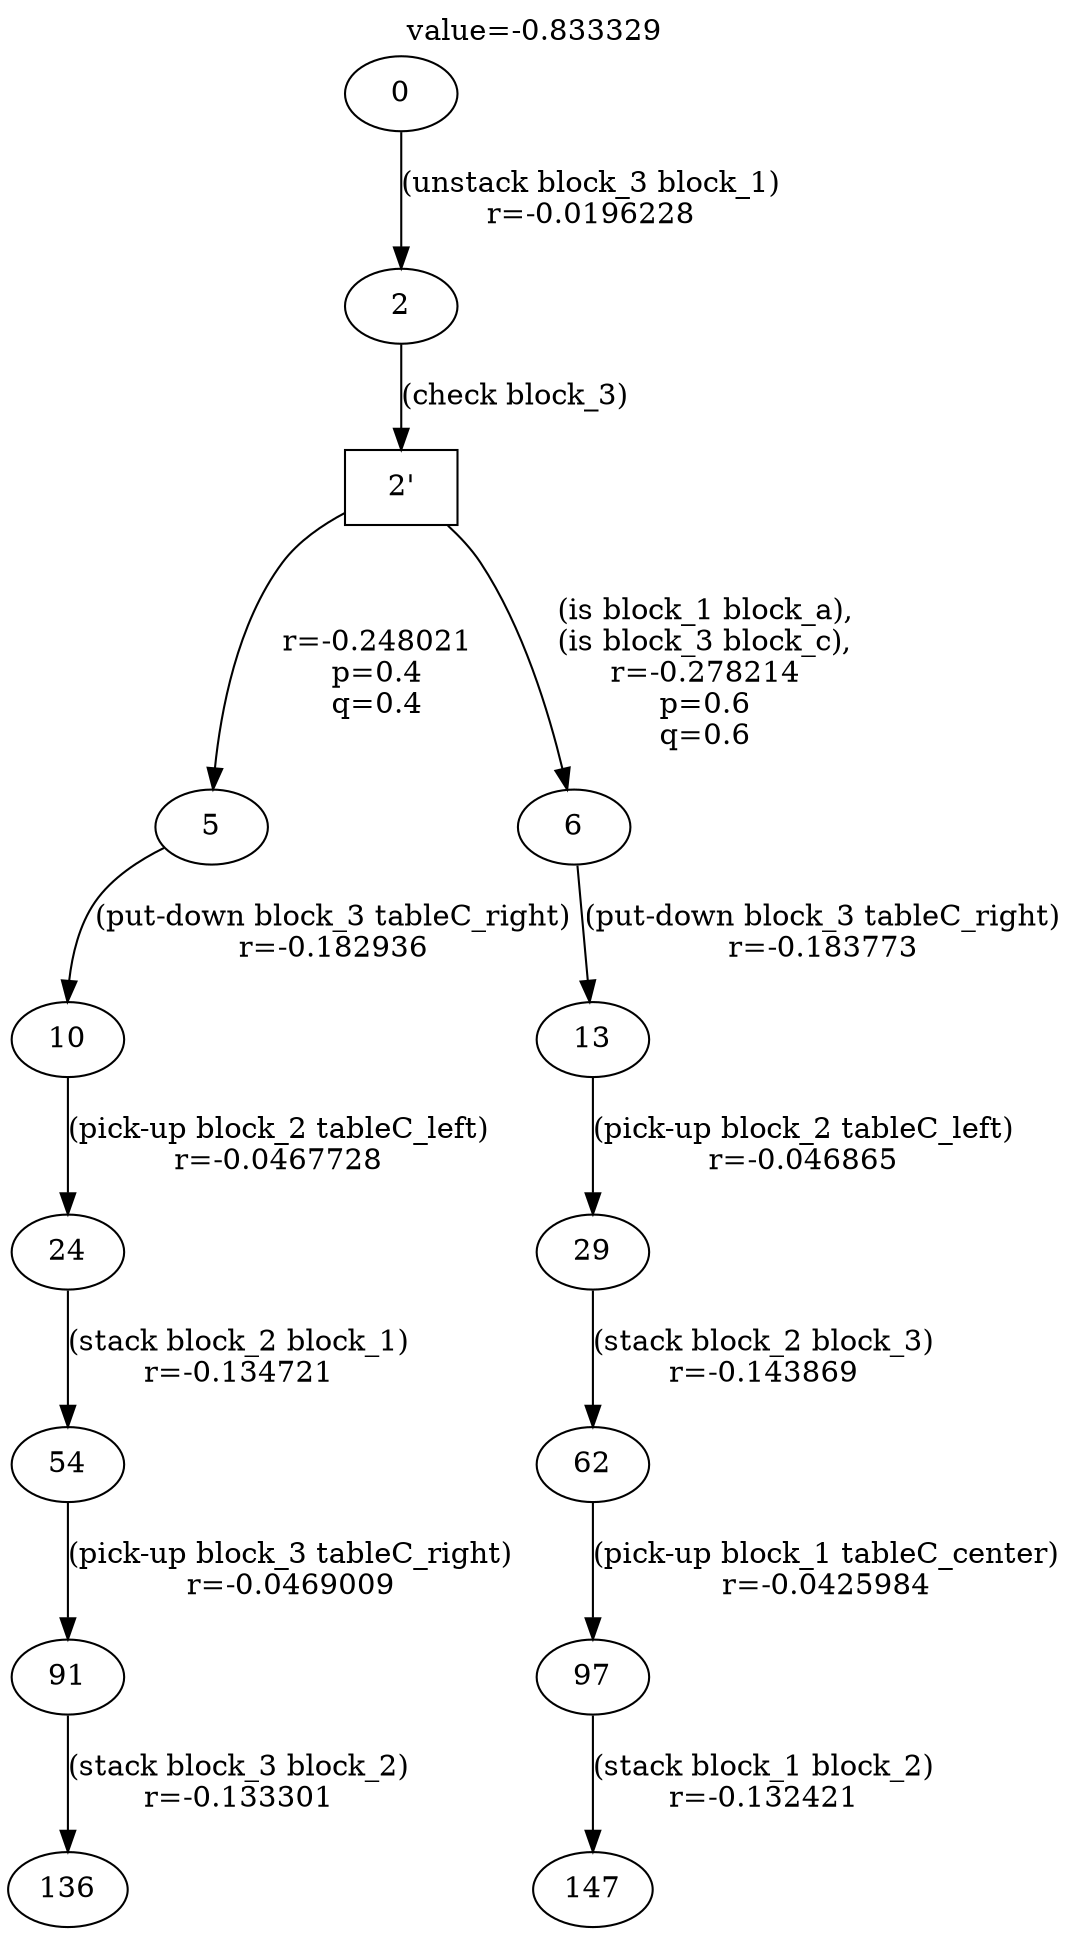 digraph g{
label="value=-0.833329"
labelloc=top
0->2 [ label="(unstack block_3 block_1)
r=-0.0196228" ];
"2'" [ shape=box ] ;
2->"2'" [ label="(check block_3)" ];
"2'"->5 [ label="
r=-0.248021
p=0.4
q=0.4" ];
5->10 [ label="(put-down block_3 tableC_right)
r=-0.182936" ];
10->24 [ label="(pick-up block_2 tableC_left)
r=-0.0467728" ];
24->54 [ label="(stack block_2 block_1)
r=-0.134721" ];
54->91 [ label="(pick-up block_3 tableC_right)
r=-0.0469009" ];
91->136 [ label="(stack block_3 block_2)
r=-0.133301" ];
"2'"->6 [ label="
(is block_1 block_a),
(is block_3 block_c),
r=-0.278214
p=0.6
q=0.6" ];
6->13 [ label="(put-down block_3 tableC_right)
r=-0.183773" ];
13->29 [ label="(pick-up block_2 tableC_left)
r=-0.046865" ];
29->62 [ label="(stack block_2 block_3)
r=-0.143869" ];
62->97 [ label="(pick-up block_1 tableC_center)
r=-0.0425984" ];
97->147 [ label="(stack block_1 block_2)
r=-0.132421" ];
}
